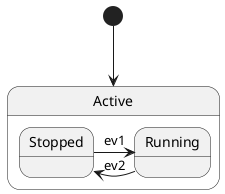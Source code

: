 {
  "sha1": "c3vkjb14cgen4jkr5z0tjwk8okv0284",
  "insertion": {
    "when": "2024-06-01T09:03:00.859Z",
    "user": "plantuml@gmail.com"
  }
}
@startuml
[*] --> Active
state Active begin
  Stopped -> Running : ev1
  Running -> Stopped : ev2
end state

@enduml
